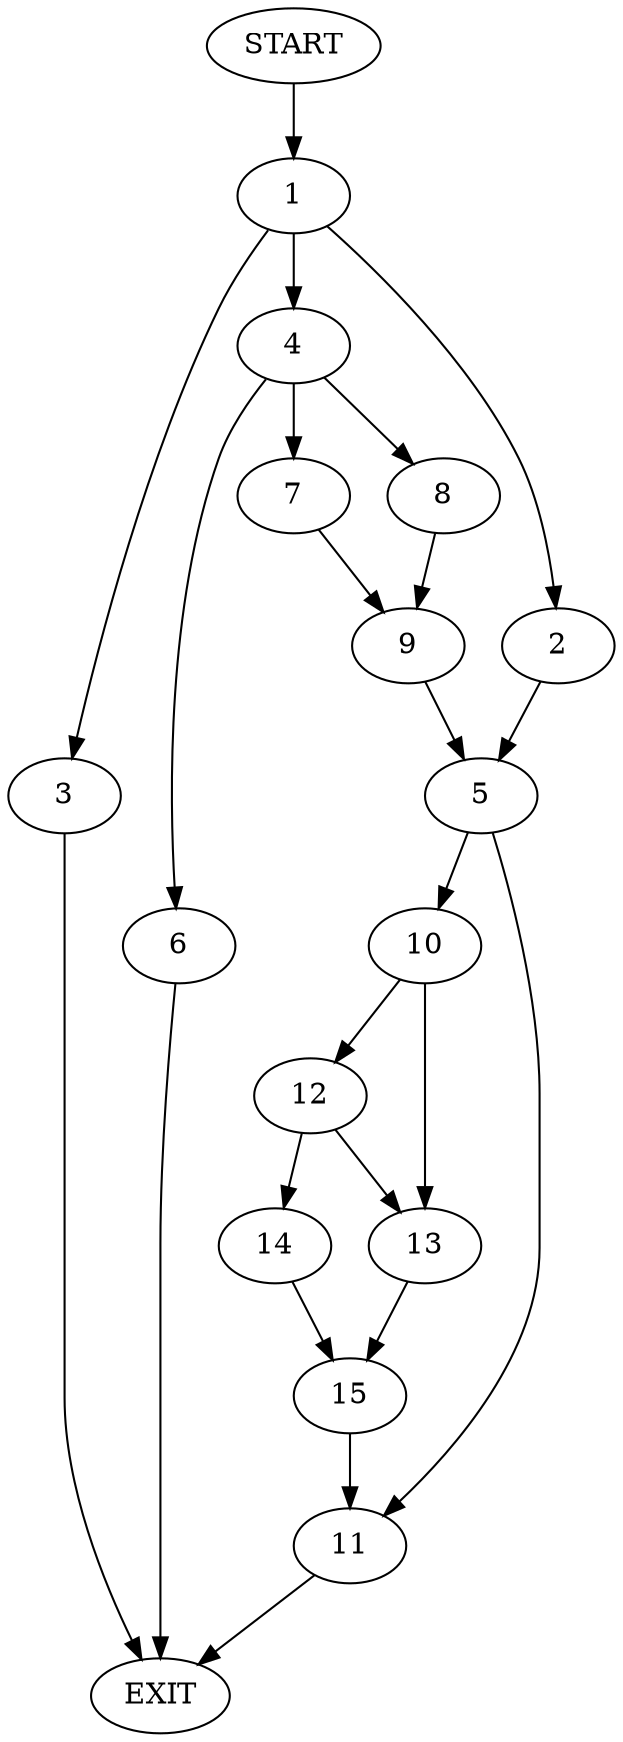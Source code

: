digraph {
0 [label="START"];
1;
2;
3;
4;
5;
6;
7;
8;
9;
10;
11;
12;
13;
14;
15;
16 [label="EXIT"];
0 -> 1;
1 -> 2;
1 -> 3;
1 -> 4;
2 -> 5;
3 -> 16;
4 -> 6;
4 -> 7;
4 -> 8;
7 -> 9;
6 -> 16;
8 -> 9;
9 -> 5;
5 -> 10;
5 -> 11;
10 -> 12;
10 -> 13;
11 -> 16;
12 -> 13;
12 -> 14;
13 -> 15;
14 -> 15;
15 -> 11;
}